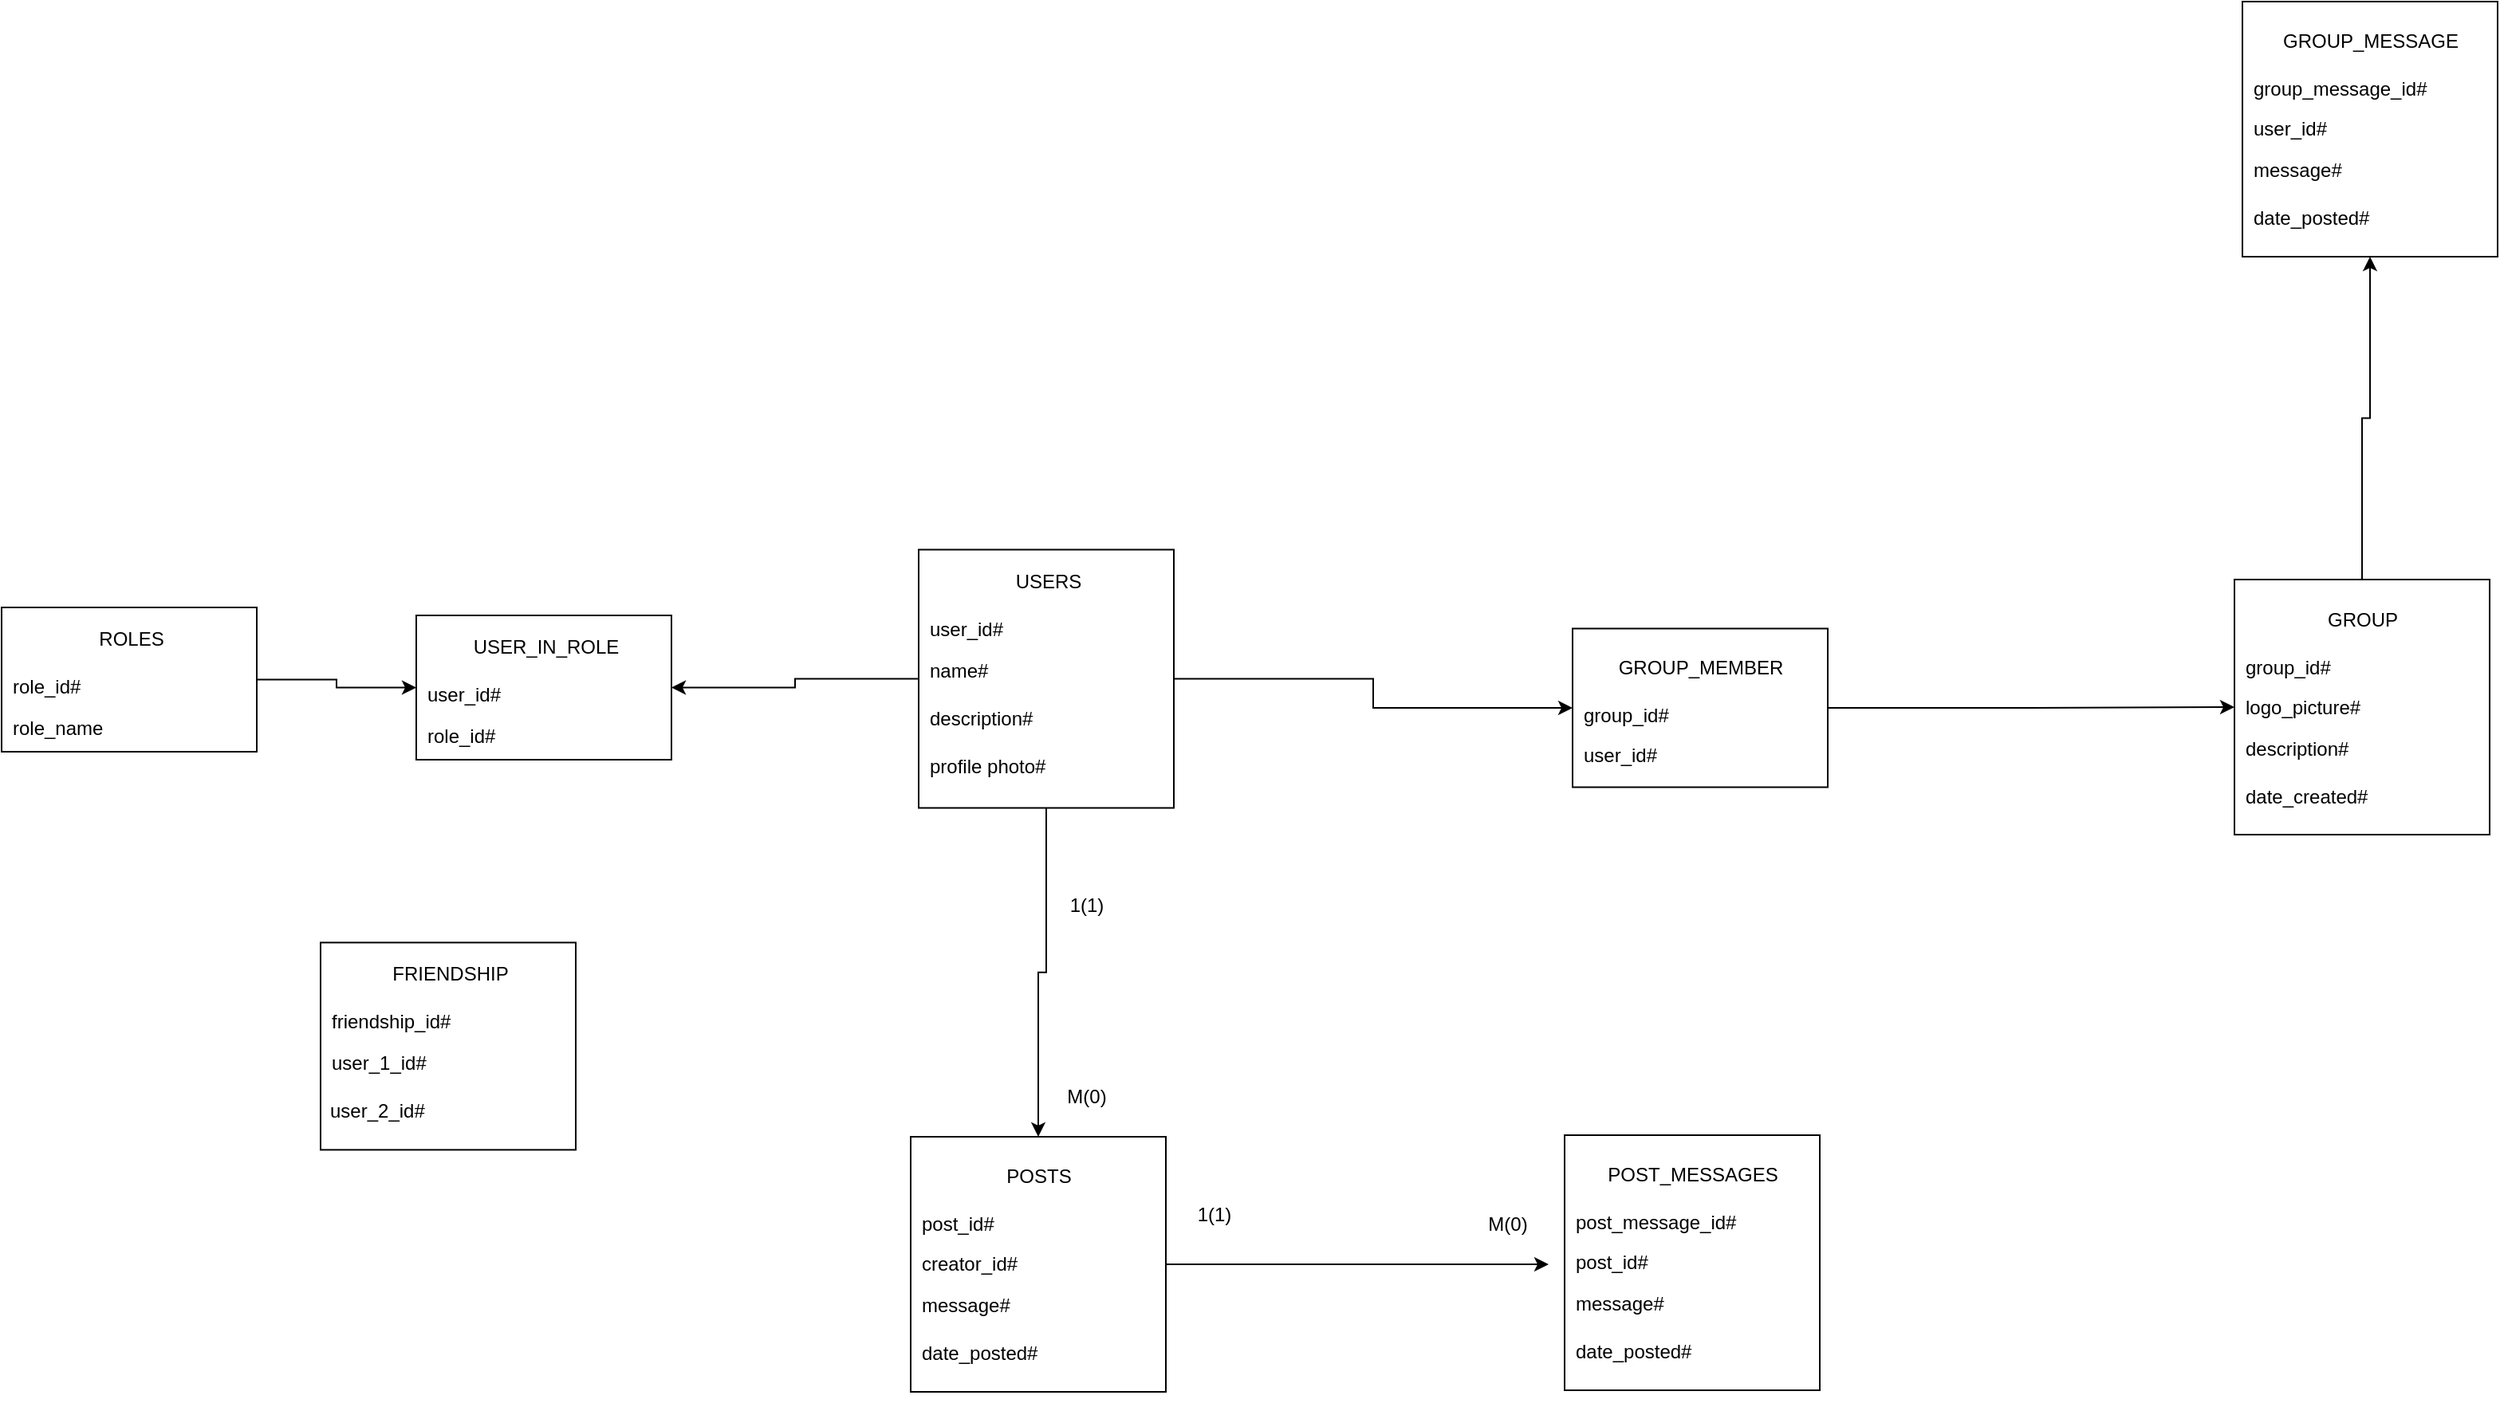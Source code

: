 <mxfile version="20.6.2" type="device"><diagram id="aCRVz8Exe2qxAVMtF0_l" name="Pagina-1"><mxGraphModel dx="2249" dy="794" grid="1" gridSize="10" guides="1" tooltips="1" connect="1" arrows="1" fold="1" page="1" pageScale="1" pageWidth="827" pageHeight="1169" math="0" shadow="0"><root><mxCell id="0"/><mxCell id="1" parent="0"/><mxCell id="LKY-iSNzUfuSSHkUtSN2-1" style="edgeStyle=orthogonalEdgeStyle;rounded=0;orthogonalLoop=1;jettySize=auto;html=1;entryX=0.5;entryY=0;entryDx=0;entryDy=0;" edge="1" parent="1" source="B43fgi3KPWiVimZEaNiL-29" target="B43fgi3KPWiVimZEaNiL-40"><mxGeometry relative="1" as="geometry"/></mxCell><mxCell id="LKY-iSNzUfuSSHkUtSN2-2" style="edgeStyle=orthogonalEdgeStyle;rounded=0;orthogonalLoop=1;jettySize=auto;html=1;entryX=1;entryY=0.5;entryDx=0;entryDy=0;" edge="1" parent="1" source="B43fgi3KPWiVimZEaNiL-29" target="jZao08ED7buDfNnZbELn-1"><mxGeometry relative="1" as="geometry"/></mxCell><mxCell id="LKY-iSNzUfuSSHkUtSN2-3" style="edgeStyle=orthogonalEdgeStyle;rounded=0;orthogonalLoop=1;jettySize=auto;html=1;entryX=0;entryY=0.5;entryDx=0;entryDy=0;" edge="1" parent="1" source="B43fgi3KPWiVimZEaNiL-29" target="BLDN-0yhtgvoUM8xScvH-28"><mxGeometry relative="1" as="geometry"/></mxCell><mxCell id="B43fgi3KPWiVimZEaNiL-29" value="" style="rounded=0;whiteSpace=wrap;html=1;fillColor=none;" parent="1" vertex="1"><mxGeometry x="45" y="391.75" width="160" height="162" as="geometry"/></mxCell><mxCell id="B43fgi3KPWiVimZEaNiL-30" value="USERS" style="text;html=1;resizable=0;autosize=1;align=center;verticalAlign=middle;points=[];fillColor=none;strokeColor=none;rounded=0;" parent="1" vertex="1"><mxGeometry x="96" y="396.75" width="60" height="30" as="geometry"/></mxCell><mxCell id="B43fgi3KPWiVimZEaNiL-31" value="user_id#" style="text;html=1;resizable=0;autosize=1;align=left;verticalAlign=middle;points=[];fillColor=none;strokeColor=none;rounded=0;" parent="1" vertex="1"><mxGeometry x="50" y="426.75" width="70" height="30" as="geometry"/></mxCell><mxCell id="B43fgi3KPWiVimZEaNiL-32" value="name#" style="text;html=1;resizable=0;autosize=1;align=left;verticalAlign=middle;points=[];fillColor=none;strokeColor=none;rounded=0;" parent="1" vertex="1"><mxGeometry x="50" y="452.75" width="60" height="30" as="geometry"/></mxCell><mxCell id="B43fgi3KPWiVimZEaNiL-33" value="description#" style="text;html=1;resizable=0;autosize=1;align=left;verticalAlign=middle;points=[];fillColor=none;strokeColor=none;rounded=0;" parent="1" vertex="1"><mxGeometry x="50" y="482.75" width="90" height="30" as="geometry"/></mxCell><mxCell id="B43fgi3KPWiVimZEaNiL-34" value="profile photo#" style="text;html=1;resizable=0;autosize=1;align=left;verticalAlign=middle;points=[];fillColor=none;strokeColor=none;rounded=0;" parent="1" vertex="1"><mxGeometry x="50" y="512.75" width="100" height="30" as="geometry"/></mxCell><mxCell id="B43fgi3KPWiVimZEaNiL-36" style="edgeStyle=orthogonalEdgeStyle;rounded=0;orthogonalLoop=1;jettySize=auto;html=1;exitX=0.5;exitY=1;exitDx=0;exitDy=0;" parent="1" source="B43fgi3KPWiVimZEaNiL-29" target="B43fgi3KPWiVimZEaNiL-29" edge="1"><mxGeometry relative="1" as="geometry"/></mxCell><mxCell id="BLDN-0yhtgvoUM8xScvH-8" style="edgeStyle=orthogonalEdgeStyle;rounded=0;orthogonalLoop=1;jettySize=auto;html=1;" parent="1" source="B43fgi3KPWiVimZEaNiL-40" edge="1"><mxGeometry relative="1" as="geometry"><mxPoint x="440" y="840" as="targetPoint"/></mxGeometry></mxCell><mxCell id="B43fgi3KPWiVimZEaNiL-40" value="" style="rounded=0;whiteSpace=wrap;html=1;fillColor=none;" parent="1" vertex="1"><mxGeometry x="40" y="760" width="160" height="160" as="geometry"/></mxCell><mxCell id="B43fgi3KPWiVimZEaNiL-41" value="POSTS" style="text;html=1;resizable=0;autosize=1;align=center;verticalAlign=middle;points=[];fillColor=none;strokeColor=none;rounded=0;" parent="1" vertex="1"><mxGeometry x="90" y="770" width="60" height="30" as="geometry"/></mxCell><mxCell id="B43fgi3KPWiVimZEaNiL-42" value="creator_id#" style="text;html=1;resizable=0;autosize=1;align=left;verticalAlign=middle;points=[];fillColor=none;strokeColor=none;rounded=0;" parent="1" vertex="1"><mxGeometry x="45" y="825" width="80" height="30" as="geometry"/></mxCell><mxCell id="B43fgi3KPWiVimZEaNiL-43" value="message#" style="text;html=1;resizable=0;autosize=1;align=left;verticalAlign=middle;points=[];fillColor=none;strokeColor=none;rounded=0;" parent="1" vertex="1"><mxGeometry x="45" y="851" width="80" height="30" as="geometry"/></mxCell><mxCell id="B43fgi3KPWiVimZEaNiL-46" style="edgeStyle=orthogonalEdgeStyle;rounded=0;orthogonalLoop=1;jettySize=auto;html=1;exitX=0.5;exitY=1;exitDx=0;exitDy=0;" parent="1" source="B43fgi3KPWiVimZEaNiL-40" target="B43fgi3KPWiVimZEaNiL-40" edge="1"><mxGeometry relative="1" as="geometry"/></mxCell><mxCell id="B43fgi3KPWiVimZEaNiL-49" value="post_id#" style="text;html=1;resizable=0;autosize=1;align=left;verticalAlign=middle;points=[];fillColor=none;strokeColor=none;rounded=0;" parent="1" vertex="1"><mxGeometry x="45" y="800" width="70" height="30" as="geometry"/></mxCell><mxCell id="B43fgi3KPWiVimZEaNiL-51" value="date_posted#" style="text;html=1;resizable=0;autosize=1;align=left;verticalAlign=middle;points=[];fillColor=none;strokeColor=none;rounded=0;" parent="1" vertex="1"><mxGeometry x="45" y="881" width="100" height="30" as="geometry"/></mxCell><mxCell id="B43fgi3KPWiVimZEaNiL-53" value="1(1)" style="text;html=1;resizable=0;autosize=1;align=center;verticalAlign=middle;points=[];fillColor=none;strokeColor=none;rounded=0;rotation=0;" parent="1" vertex="1"><mxGeometry x="130" y="600" width="40" height="30" as="geometry"/></mxCell><mxCell id="B43fgi3KPWiVimZEaNiL-54" value="M(0)" style="text;html=1;resizable=0;autosize=1;align=center;verticalAlign=middle;points=[];fillColor=none;strokeColor=none;rounded=0;rotation=0;" parent="1" vertex="1"><mxGeometry x="125" y="720" width="50" height="30" as="geometry"/></mxCell><mxCell id="BLDN-0yhtgvoUM8xScvH-1" value="" style="rounded=0;whiteSpace=wrap;html=1;fillColor=none;" parent="1" vertex="1"><mxGeometry x="450" y="759" width="160" height="160" as="geometry"/></mxCell><mxCell id="BLDN-0yhtgvoUM8xScvH-2" value="POST_MESSAGES" style="text;html=1;resizable=0;autosize=1;align=center;verticalAlign=middle;points=[];fillColor=none;strokeColor=none;rounded=0;" parent="1" vertex="1"><mxGeometry x="465" y="769" width="130" height="30" as="geometry"/></mxCell><mxCell id="BLDN-0yhtgvoUM8xScvH-3" value="post_id#" style="text;html=1;resizable=0;autosize=1;align=left;verticalAlign=middle;points=[];fillColor=none;strokeColor=none;rounded=0;" parent="1" vertex="1"><mxGeometry x="455" y="824" width="70" height="30" as="geometry"/></mxCell><mxCell id="BLDN-0yhtgvoUM8xScvH-4" value="message#" style="text;html=1;resizable=0;autosize=1;align=left;verticalAlign=middle;points=[];fillColor=none;strokeColor=none;rounded=0;" parent="1" vertex="1"><mxGeometry x="455" y="850" width="80" height="30" as="geometry"/></mxCell><mxCell id="BLDN-0yhtgvoUM8xScvH-5" style="edgeStyle=orthogonalEdgeStyle;rounded=0;orthogonalLoop=1;jettySize=auto;html=1;exitX=0.5;exitY=1;exitDx=0;exitDy=0;" parent="1" source="BLDN-0yhtgvoUM8xScvH-1" target="BLDN-0yhtgvoUM8xScvH-1" edge="1"><mxGeometry relative="1" as="geometry"/></mxCell><mxCell id="BLDN-0yhtgvoUM8xScvH-6" value="post_message_id#" style="text;html=1;resizable=0;autosize=1;align=left;verticalAlign=middle;points=[];fillColor=none;strokeColor=none;rounded=0;" parent="1" vertex="1"><mxGeometry x="455" y="799" width="120" height="30" as="geometry"/></mxCell><mxCell id="BLDN-0yhtgvoUM8xScvH-7" value="date_posted#" style="text;html=1;resizable=0;autosize=1;align=left;verticalAlign=middle;points=[];fillColor=none;strokeColor=none;rounded=0;" parent="1" vertex="1"><mxGeometry x="455" y="880" width="100" height="30" as="geometry"/></mxCell><mxCell id="BLDN-0yhtgvoUM8xScvH-9" value="M(0)" style="text;html=1;resizable=0;autosize=1;align=center;verticalAlign=middle;points=[];fillColor=none;strokeColor=none;rounded=0;rotation=0;" parent="1" vertex="1"><mxGeometry x="389" y="800" width="50" height="30" as="geometry"/></mxCell><mxCell id="BLDN-0yhtgvoUM8xScvH-10" value="1(1)" style="text;html=1;resizable=0;autosize=1;align=center;verticalAlign=middle;points=[];fillColor=none;strokeColor=none;rounded=0;rotation=0;" parent="1" vertex="1"><mxGeometry x="210" y="794" width="40" height="30" as="geometry"/></mxCell><mxCell id="BLDN-0yhtgvoUM8xScvH-11" value="" style="rounded=0;whiteSpace=wrap;html=1;fillColor=none;" parent="1" vertex="1"><mxGeometry x="-330" y="638.2" width="160" height="130" as="geometry"/></mxCell><mxCell id="BLDN-0yhtgvoUM8xScvH-12" value="FRIENDSHIP" style="text;html=1;resizable=0;autosize=1;align=center;verticalAlign=middle;points=[];fillColor=none;strokeColor=none;rounded=0;" parent="1" vertex="1"><mxGeometry x="-299" y="643.2" width="100" height="30" as="geometry"/></mxCell><mxCell id="BLDN-0yhtgvoUM8xScvH-13" value="friendship_id#" style="text;html=1;resizable=0;autosize=1;align=left;verticalAlign=middle;points=[];fillColor=none;strokeColor=none;rounded=0;" parent="1" vertex="1"><mxGeometry x="-325" y="673.2" width="100" height="30" as="geometry"/></mxCell><mxCell id="BLDN-0yhtgvoUM8xScvH-14" value="user_1_id#" style="text;html=1;resizable=0;autosize=1;align=left;verticalAlign=middle;points=[];fillColor=none;strokeColor=none;rounded=0;" parent="1" vertex="1"><mxGeometry x="-325" y="699.2" width="80" height="30" as="geometry"/></mxCell><mxCell id="BLDN-0yhtgvoUM8xScvH-17" style="edgeStyle=orthogonalEdgeStyle;rounded=0;orthogonalLoop=1;jettySize=auto;html=1;exitX=0.5;exitY=1;exitDx=0;exitDy=0;" parent="1" source="BLDN-0yhtgvoUM8xScvH-11" target="BLDN-0yhtgvoUM8xScvH-11" edge="1"><mxGeometry relative="1" as="geometry"/></mxCell><mxCell id="BLDN-0yhtgvoUM8xScvH-18" value="user_2_id#" style="text;html=1;resizable=0;autosize=1;align=left;verticalAlign=middle;points=[];fillColor=none;strokeColor=none;rounded=0;" parent="1" vertex="1"><mxGeometry x="-326" y="729.2" width="80" height="30" as="geometry"/></mxCell><mxCell id="BLDN-0yhtgvoUM8xScvH-45" style="edgeStyle=orthogonalEdgeStyle;rounded=0;orthogonalLoop=1;jettySize=auto;html=1;entryX=0.5;entryY=1;entryDx=0;entryDy=0;" parent="1" source="BLDN-0yhtgvoUM8xScvH-20" target="BLDN-0yhtgvoUM8xScvH-38" edge="1"><mxGeometry relative="1" as="geometry"/></mxCell><mxCell id="BLDN-0yhtgvoUM8xScvH-20" value="" style="rounded=0;whiteSpace=wrap;html=1;fillColor=none;" parent="1" vertex="1"><mxGeometry x="870" y="410.5" width="160" height="160" as="geometry"/></mxCell><mxCell id="BLDN-0yhtgvoUM8xScvH-21" value="GROUP" style="text;html=1;resizable=0;autosize=1;align=center;verticalAlign=middle;points=[];fillColor=none;strokeColor=none;rounded=0;" parent="1" vertex="1"><mxGeometry x="915" y="420.5" width="70" height="30" as="geometry"/></mxCell><mxCell id="BLDN-0yhtgvoUM8xScvH-22" value="logo_picture#" style="text;html=1;resizable=0;autosize=1;align=left;verticalAlign=middle;points=[];fillColor=none;strokeColor=none;rounded=0;" parent="1" vertex="1"><mxGeometry x="875" y="475.5" width="100" height="30" as="geometry"/></mxCell><mxCell id="BLDN-0yhtgvoUM8xScvH-23" value="description#" style="text;html=1;resizable=0;autosize=1;align=left;verticalAlign=middle;points=[];fillColor=none;strokeColor=none;rounded=0;" parent="1" vertex="1"><mxGeometry x="875" y="501.5" width="90" height="30" as="geometry"/></mxCell><mxCell id="BLDN-0yhtgvoUM8xScvH-24" style="edgeStyle=orthogonalEdgeStyle;rounded=0;orthogonalLoop=1;jettySize=auto;html=1;exitX=0.5;exitY=1;exitDx=0;exitDy=0;" parent="1" source="BLDN-0yhtgvoUM8xScvH-20" target="BLDN-0yhtgvoUM8xScvH-20" edge="1"><mxGeometry relative="1" as="geometry"/></mxCell><mxCell id="BLDN-0yhtgvoUM8xScvH-25" value="group_id#" style="text;html=1;resizable=0;autosize=1;align=left;verticalAlign=middle;points=[];fillColor=none;strokeColor=none;rounded=0;" parent="1" vertex="1"><mxGeometry x="875" y="450.5" width="80" height="30" as="geometry"/></mxCell><mxCell id="BLDN-0yhtgvoUM8xScvH-26" value="date_created#" style="text;html=1;resizable=0;autosize=1;align=left;verticalAlign=middle;points=[];fillColor=none;strokeColor=none;rounded=0;" parent="1" vertex="1"><mxGeometry x="875" y="531.5" width="100" height="30" as="geometry"/></mxCell><mxCell id="BLDN-0yhtgvoUM8xScvH-37" style="edgeStyle=orthogonalEdgeStyle;rounded=0;orthogonalLoop=1;jettySize=auto;html=1;entryX=0;entryY=0.5;entryDx=0;entryDy=0;" parent="1" source="BLDN-0yhtgvoUM8xScvH-28" target="BLDN-0yhtgvoUM8xScvH-20" edge="1"><mxGeometry relative="1" as="geometry"/></mxCell><mxCell id="BLDN-0yhtgvoUM8xScvH-28" value="" style="rounded=0;whiteSpace=wrap;html=1;fillColor=none;" parent="1" vertex="1"><mxGeometry x="455" y="441.25" width="160" height="99.5" as="geometry"/></mxCell><mxCell id="BLDN-0yhtgvoUM8xScvH-29" value="GROUP_MEMBER" style="text;html=1;resizable=0;autosize=1;align=center;verticalAlign=middle;points=[];fillColor=none;strokeColor=none;rounded=0;" parent="1" vertex="1"><mxGeometry x="470" y="451.25" width="130" height="30" as="geometry"/></mxCell><mxCell id="BLDN-0yhtgvoUM8xScvH-30" value="user_id#" style="text;html=1;resizable=0;autosize=1;align=left;verticalAlign=middle;points=[];fillColor=none;strokeColor=none;rounded=0;" parent="1" vertex="1"><mxGeometry x="460" y="506.25" width="70" height="30" as="geometry"/></mxCell><mxCell id="BLDN-0yhtgvoUM8xScvH-32" style="edgeStyle=orthogonalEdgeStyle;rounded=0;orthogonalLoop=1;jettySize=auto;html=1;exitX=0.5;exitY=1;exitDx=0;exitDy=0;" parent="1" source="BLDN-0yhtgvoUM8xScvH-28" target="BLDN-0yhtgvoUM8xScvH-28" edge="1"><mxGeometry relative="1" as="geometry"/></mxCell><mxCell id="BLDN-0yhtgvoUM8xScvH-33" value="group_id#" style="text;html=1;resizable=0;autosize=1;align=left;verticalAlign=middle;points=[];fillColor=none;strokeColor=none;rounded=0;" parent="1" vertex="1"><mxGeometry x="460" y="481.25" width="80" height="30" as="geometry"/></mxCell><mxCell id="BLDN-0yhtgvoUM8xScvH-35" style="edgeStyle=orthogonalEdgeStyle;rounded=0;orthogonalLoop=1;jettySize=auto;html=1;exitX=0.5;exitY=1;exitDx=0;exitDy=0;" parent="1" source="BLDN-0yhtgvoUM8xScvH-28" target="BLDN-0yhtgvoUM8xScvH-28" edge="1"><mxGeometry relative="1" as="geometry"/></mxCell><mxCell id="BLDN-0yhtgvoUM8xScvH-38" value="" style="rounded=0;whiteSpace=wrap;html=1;fillColor=none;" parent="1" vertex="1"><mxGeometry x="875" y="48" width="160" height="160" as="geometry"/></mxCell><mxCell id="BLDN-0yhtgvoUM8xScvH-39" value="GROUP_MESSAGE" style="text;html=1;resizable=0;autosize=1;align=center;verticalAlign=middle;points=[];fillColor=none;strokeColor=none;rounded=0;" parent="1" vertex="1"><mxGeometry x="890" y="58" width="130" height="30" as="geometry"/></mxCell><mxCell id="BLDN-0yhtgvoUM8xScvH-40" value="user_id#" style="text;html=1;resizable=0;autosize=1;align=left;verticalAlign=middle;points=[];fillColor=none;strokeColor=none;rounded=0;" parent="1" vertex="1"><mxGeometry x="880" y="113" width="70" height="30" as="geometry"/></mxCell><mxCell id="BLDN-0yhtgvoUM8xScvH-41" value="message#" style="text;html=1;resizable=0;autosize=1;align=left;verticalAlign=middle;points=[];fillColor=none;strokeColor=none;rounded=0;" parent="1" vertex="1"><mxGeometry x="880" y="139" width="80" height="30" as="geometry"/></mxCell><mxCell id="BLDN-0yhtgvoUM8xScvH-42" style="edgeStyle=orthogonalEdgeStyle;rounded=0;orthogonalLoop=1;jettySize=auto;html=1;exitX=0.5;exitY=1;exitDx=0;exitDy=0;" parent="1" source="BLDN-0yhtgvoUM8xScvH-38" target="BLDN-0yhtgvoUM8xScvH-38" edge="1"><mxGeometry relative="1" as="geometry"/></mxCell><mxCell id="BLDN-0yhtgvoUM8xScvH-43" value="group_message_id#" style="text;html=1;resizable=0;autosize=1;align=left;verticalAlign=middle;points=[];fillColor=none;strokeColor=none;rounded=0;" parent="1" vertex="1"><mxGeometry x="880" y="88" width="130" height="30" as="geometry"/></mxCell><mxCell id="BLDN-0yhtgvoUM8xScvH-44" value="date_posted#" style="text;html=1;resizable=0;autosize=1;align=left;verticalAlign=middle;points=[];fillColor=none;strokeColor=none;rounded=0;" parent="1" vertex="1"><mxGeometry x="880" y="169" width="100" height="30" as="geometry"/></mxCell><mxCell id="jZao08ED7buDfNnZbELn-1" value="" style="rounded=0;whiteSpace=wrap;html=1;fillColor=none;" parent="1" vertex="1"><mxGeometry x="-270" y="433" width="160" height="90.5" as="geometry"/></mxCell><mxCell id="jZao08ED7buDfNnZbELn-2" value="USER_IN_ROLE" style="text;html=1;resizable=0;autosize=1;align=center;verticalAlign=middle;points=[];fillColor=none;strokeColor=none;rounded=0;" parent="1" vertex="1"><mxGeometry x="-244" y="438" width="110" height="30" as="geometry"/></mxCell><mxCell id="jZao08ED7buDfNnZbELn-3" value="user_id#" style="text;html=1;resizable=0;autosize=1;align=left;verticalAlign=middle;points=[];fillColor=none;strokeColor=none;rounded=0;" parent="1" vertex="1"><mxGeometry x="-265" y="468" width="70" height="30" as="geometry"/></mxCell><mxCell id="jZao08ED7buDfNnZbELn-4" value="role_id#" style="text;html=1;resizable=0;autosize=1;align=left;verticalAlign=middle;points=[];fillColor=none;strokeColor=none;rounded=0;" parent="1" vertex="1"><mxGeometry x="-265" y="494" width="70" height="30" as="geometry"/></mxCell><mxCell id="jZao08ED7buDfNnZbELn-12" style="edgeStyle=orthogonalEdgeStyle;rounded=0;orthogonalLoop=1;jettySize=auto;html=1;entryX=0;entryY=0.5;entryDx=0;entryDy=0;" parent="1" source="jZao08ED7buDfNnZbELn-8" target="jZao08ED7buDfNnZbELn-1" edge="1"><mxGeometry relative="1" as="geometry"/></mxCell><mxCell id="jZao08ED7buDfNnZbELn-8" value="" style="rounded=0;whiteSpace=wrap;html=1;fillColor=none;" parent="1" vertex="1"><mxGeometry x="-530" y="428" width="160" height="90.5" as="geometry"/></mxCell><mxCell id="jZao08ED7buDfNnZbELn-9" value="ROLES&lt;br&gt;" style="text;html=1;resizable=0;autosize=1;align=center;verticalAlign=middle;points=[];fillColor=none;strokeColor=none;rounded=0;" parent="1" vertex="1"><mxGeometry x="-479" y="433" width="60" height="30" as="geometry"/></mxCell><mxCell id="jZao08ED7buDfNnZbELn-10" value="role_id#" style="text;html=1;resizable=0;autosize=1;align=left;verticalAlign=middle;points=[];fillColor=none;strokeColor=none;rounded=0;" parent="1" vertex="1"><mxGeometry x="-525" y="463" width="70" height="30" as="geometry"/></mxCell><mxCell id="jZao08ED7buDfNnZbELn-11" value="role_name" style="text;html=1;resizable=0;autosize=1;align=left;verticalAlign=middle;points=[];fillColor=none;strokeColor=none;rounded=0;" parent="1" vertex="1"><mxGeometry x="-525" y="489" width="80" height="30" as="geometry"/></mxCell></root></mxGraphModel></diagram></mxfile>